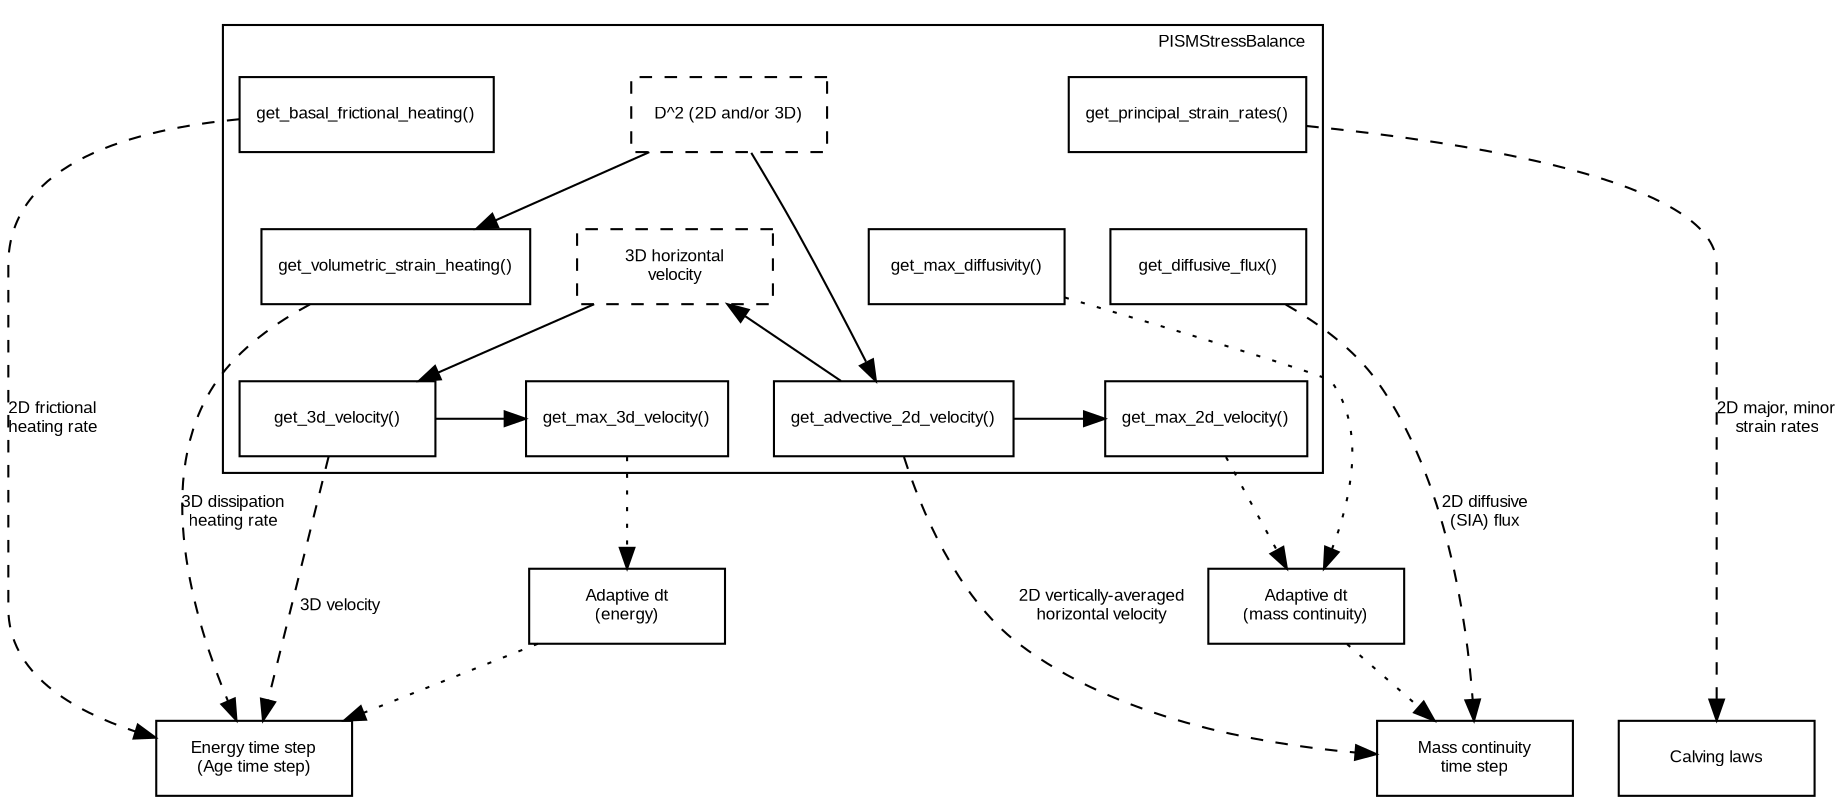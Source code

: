 digraph out {
    node [fontname=Arial fontsize=8 shape=box width=1.3 fixedsize=false];
    edge [fontname=Arial fontsize=8];
    graph [fontname=Arial fontsize=8 ranksep=0.5 nodesep=0.3];

subgraph cluster_out {
    // Global graph parameters

    label="PISMStressBalance"
    labeljust=r

    {rank=min
        frictional_heating [label="get_basal_frictional_heating()"];
        D2_ssa [label="D^2 (2D and/or 3D)" style=dashed];
        principal [label="get_principal_strain_rates()"];
    }
    {rank=same
        vel_3d [label="3D horizontal\nvelocity" style=dashed];
        Sigma [label="get_volumetric_strain_heating()"];
        sia_flux [label="get_diffusive_flux()"];
        D_max [label="get_max_diffusivity()"];
    }
    {rank=max
        vel_3d_full [label="get_3d_velocity()"];
        max_uvw [label="get_max_3d_velocity()"];
        vel_2d [label="get_advective_2d_velocity()"];   
        max_uv [label="get_max_2d_velocity()"];
    }
    D2_ssa -> vel_2d [label="" style=solid weight=10];
    D2_ssa -> Sigma [label="" style=solid weight=10];
    vel_2d -> max_uv [label="" style=solid weight=10];
    vel_2d -> vel_3d [label="" style=solid weight=10];
    vel_3d -> vel_3d_full [label="" style=solid weight=10];
    vel_3d_full -> max_uvw [label="" style=solid weight=10];
}

{rank=same
    /*adapt_dt_energy [label="Adaptive dt\n(energy/age)"];*/
    adapt_dt_energy [label="Adaptive dt\n(energy)"];
    adapt_dt_mass [label="Adaptive dt\n(mass continuity)"];
}

{rank=same
    energy [label="Energy time step\n(Age time step)"];
    /*age [label="Age time step"];*/
    mass [label="Mass continuity\ntime step"];
    calving [label="Calving laws"];
}

/* dashed = field transfered
   dotted = scalar transfered */

{D_max max_uv} -> adapt_dt_mass [style=dotted weight=10];
max_uvw -> adapt_dt_energy [label="" style=dotted weight=10];
adapt_dt_mass -> mass [style=dotted];
adapt_dt_energy -> energy [style=dotted];
/*adapt_dt_energy -> age [style=dotted];*/

vel_2d -> mass [label="2D vertically-averaged\nhorizontal velocity" style=dashed];
sia_flux -> mass [label="2D diffusive\n(SIA) flux" style=dashed weight=10];
Sigma -> energy [label="3D dissipation\nheating rate" style=dashed];
frictional_heating -> energy [label="2D frictional\nheating rate" style=dashed];
vel_3d_full -> energy [label="3D velocity" style=dashed];
/*vel_3d_full -> age [label="3D velocity" style=dashed];*/
principal -> calving [label="2D major, minor\nstrain rates" style=dashed];

}

